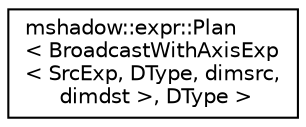 digraph "Graphical Class Hierarchy"
{
 // LATEX_PDF_SIZE
  edge [fontname="Helvetica",fontsize="10",labelfontname="Helvetica",labelfontsize="10"];
  node [fontname="Helvetica",fontsize="10",shape=record];
  rankdir="LR";
  Node0 [label="mshadow::expr::Plan\l\< BroadcastWithAxisExp\l\< SrcExp, DType, dimsrc,\l dimdst \>, DType \>",height=0.2,width=0.4,color="black", fillcolor="white", style="filled",URL="$structmshadow_1_1expr_1_1Plan_3_01BroadcastWithAxisExp_3_01SrcExp_00_01DType_00_01dimsrc_00_01dimdst_01_4_00_01DType_01_4.html",tooltip=" "];
}
